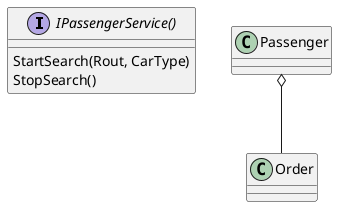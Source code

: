 ﻿@startuml
interface IPassengerService() {
    StartSearch(Rout, CarType)
    StopSearch()
}

Passenger o-- Order

@enduml